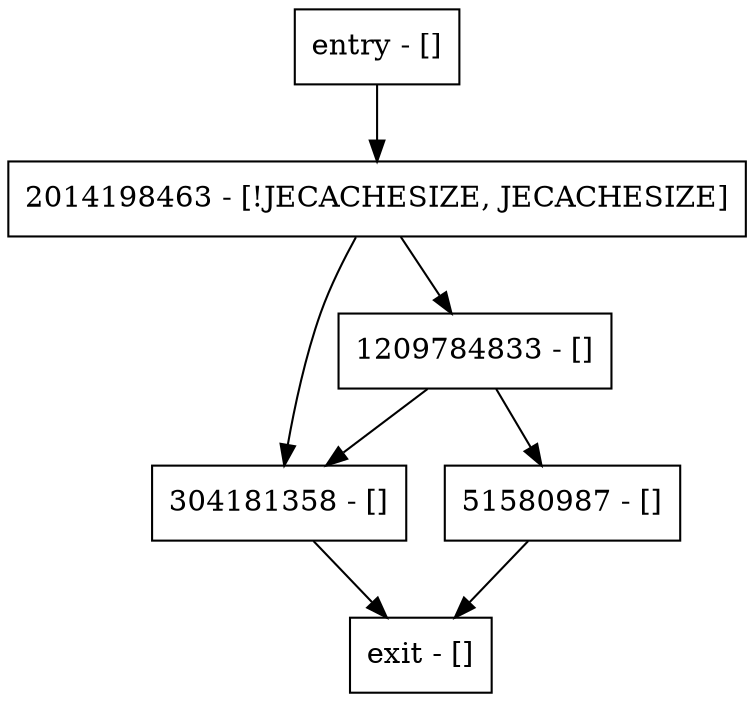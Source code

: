 digraph <init> {
node [shape=record];
entry [label="entry - []"];
exit [label="exit - []"];
2014198463 [label="2014198463 - [!JECACHESIZE, JECACHESIZE]"];
304181358 [label="304181358 - []"];
51580987 [label="51580987 - []"];
1209784833 [label="1209784833 - []"];
entry;
exit;
entry -> 2014198463;
2014198463 -> 304181358;
2014198463 -> 1209784833;
304181358 -> exit;
51580987 -> exit;
1209784833 -> 304181358;
1209784833 -> 51580987;
}
